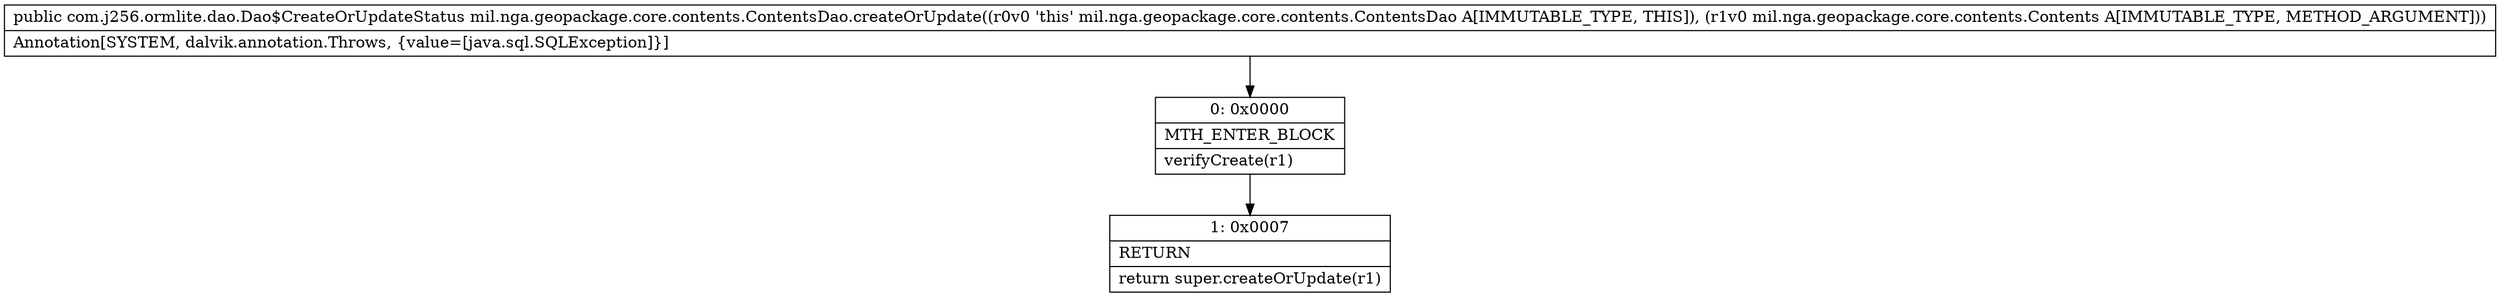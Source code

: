 digraph "CFG formil.nga.geopackage.core.contents.ContentsDao.createOrUpdate(Lmil\/nga\/geopackage\/core\/contents\/Contents;)Lcom\/j256\/ormlite\/dao\/Dao$CreateOrUpdateStatus;" {
Node_0 [shape=record,label="{0\:\ 0x0000|MTH_ENTER_BLOCK\l|verifyCreate(r1)\l}"];
Node_1 [shape=record,label="{1\:\ 0x0007|RETURN\l|return super.createOrUpdate(r1)\l}"];
MethodNode[shape=record,label="{public com.j256.ormlite.dao.Dao$CreateOrUpdateStatus mil.nga.geopackage.core.contents.ContentsDao.createOrUpdate((r0v0 'this' mil.nga.geopackage.core.contents.ContentsDao A[IMMUTABLE_TYPE, THIS]), (r1v0 mil.nga.geopackage.core.contents.Contents A[IMMUTABLE_TYPE, METHOD_ARGUMENT]))  | Annotation[SYSTEM, dalvik.annotation.Throws, \{value=[java.sql.SQLException]\}]\l}"];
MethodNode -> Node_0;
Node_0 -> Node_1;
}

